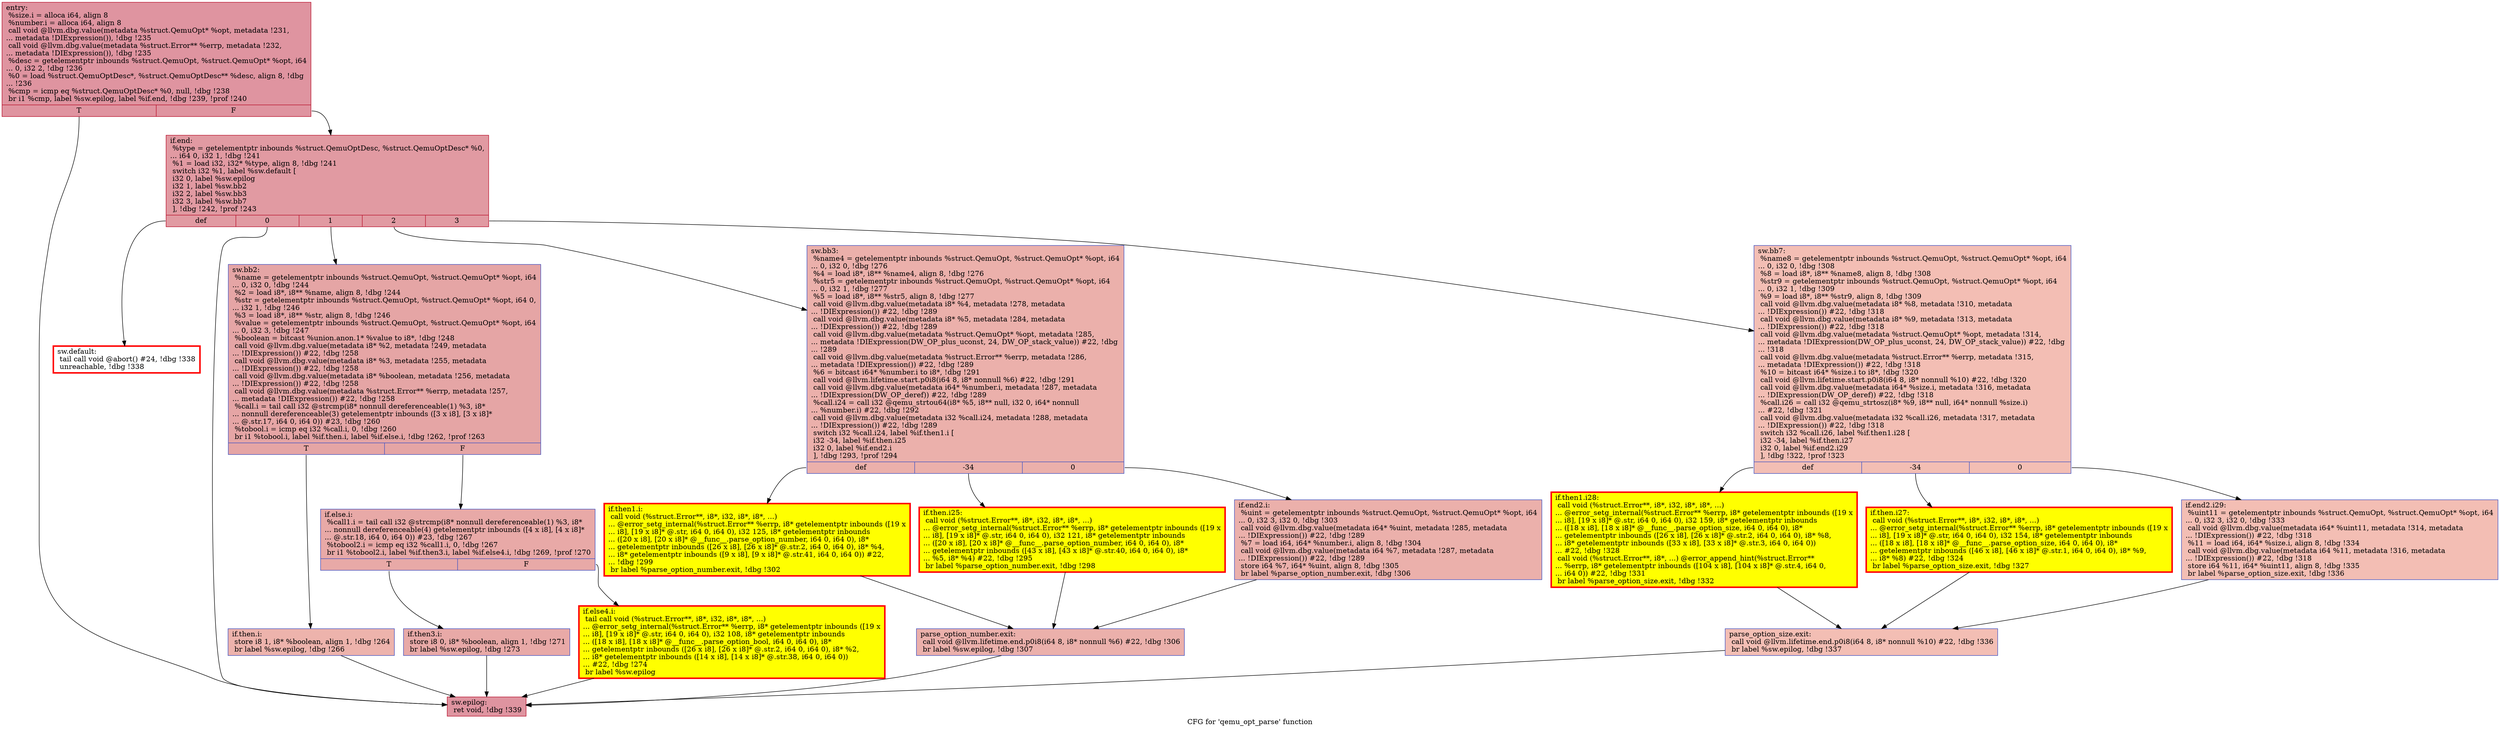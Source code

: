 digraph "CFG for 'qemu_opt_parse' function" {
	label="CFG for 'qemu_opt_parse' function";

	Node0x55ef4233e490 [shape=record,color="#b70d28ff", style=filled, fillcolor="#b70d2870",label="{entry:\l  %size.i = alloca i64, align 8\l  %number.i = alloca i64, align 8\l  call void @llvm.dbg.value(metadata %struct.QemuOpt* %opt, metadata !231,\l... metadata !DIExpression()), !dbg !235\l  call void @llvm.dbg.value(metadata %struct.Error** %errp, metadata !232,\l... metadata !DIExpression()), !dbg !235\l  %desc = getelementptr inbounds %struct.QemuOpt, %struct.QemuOpt* %opt, i64\l... 0, i32 2, !dbg !236\l  %0 = load %struct.QemuOptDesc*, %struct.QemuOptDesc** %desc, align 8, !dbg\l... !236\l  %cmp = icmp eq %struct.QemuOptDesc* %0, null, !dbg !238\l  br i1 %cmp, label %sw.epilog, label %if.end, !dbg !239, !prof !240\l|{<s0>T|<s1>F}}"];
	Node0x55ef4233e490:s0 -> Node0x55ef42341f50;
	Node0x55ef4233e490:s1 -> Node0x55ef42341b50;
	Node0x55ef42341b50 [shape=record,color="#b70d28ff", style=filled, fillcolor="#bb1b2c70",label="{if.end:                                           \l  %type = getelementptr inbounds %struct.QemuOptDesc, %struct.QemuOptDesc* %0,\l... i64 0, i32 1, !dbg !241\l  %1 = load i32, i32* %type, align 8, !dbg !241\l  switch i32 %1, label %sw.default [\l    i32 0, label %sw.epilog\l    i32 1, label %sw.bb2\l    i32 2, label %sw.bb3\l    i32 3, label %sw.bb7\l  ], !dbg !242, !prof !243\l|{<s0>def|<s1>0|<s2>1|<s3>2|<s4>3}}"];
	Node0x55ef42341b50:s0 -> Node0x55ef423422e0;
	Node0x55ef42341b50:s1 -> Node0x55ef42341f50;
	Node0x55ef42341b50:s2 -> Node0x55ef423429a0;
	Node0x55ef42341b50:s3 -> Node0x55ef42343360;
	Node0x55ef42341b50:s4 -> Node0x55ef42343d20;
	Node0x55ef423429a0 [shape=record,color="#3d50c3ff", style=filled, fillcolor="#c5333470",label="{sw.bb2:                                           \l  %name = getelementptr inbounds %struct.QemuOpt, %struct.QemuOpt* %opt, i64\l... 0, i32 0, !dbg !244\l  %2 = load i8*, i8** %name, align 8, !dbg !244\l  %str = getelementptr inbounds %struct.QemuOpt, %struct.QemuOpt* %opt, i64 0,\l... i32 1, !dbg !246\l  %3 = load i8*, i8** %str, align 8, !dbg !246\l  %value = getelementptr inbounds %struct.QemuOpt, %struct.QemuOpt* %opt, i64\l... 0, i32 3, !dbg !247\l  %boolean = bitcast %union.anon.1* %value to i8*, !dbg !248\l  call void @llvm.dbg.value(metadata i8* %2, metadata !249, metadata\l... !DIExpression()) #22, !dbg !258\l  call void @llvm.dbg.value(metadata i8* %3, metadata !255, metadata\l... !DIExpression()) #22, !dbg !258\l  call void @llvm.dbg.value(metadata i8* %boolean, metadata !256, metadata\l... !DIExpression()) #22, !dbg !258\l  call void @llvm.dbg.value(metadata %struct.Error** %errp, metadata !257,\l... metadata !DIExpression()) #22, !dbg !258\l  %call.i = tail call i32 @strcmp(i8* nonnull dereferenceable(1) %3, i8*\l... nonnull dereferenceable(3) getelementptr inbounds ([3 x i8], [3 x i8]*\l... @.str.17, i64 0, i64 0)) #23, !dbg !260\l  %tobool.i = icmp eq i32 %call.i, 0, !dbg !260\l  br i1 %tobool.i, label %if.then.i, label %if.else.i, !dbg !262, !prof !263\l|{<s0>T|<s1>F}}"];
	Node0x55ef423429a0:s0 -> Node0x55ef42487530;
	Node0x55ef423429a0:s1 -> Node0x55ef42474610;
	Node0x55ef42487530 [shape=record,color="#3d50c3ff", style=filled, fillcolor="#d6524470",label="{if.then.i:                                        \l  store i8 1, i8* %boolean, align 1, !dbg !264\l  br label %sw.epilog, !dbg !266\l}"];
	Node0x55ef42487530 -> Node0x55ef42341f50;
	Node0x55ef42474610 [shape=record,color="#3d50c3ff", style=filled, fillcolor="#ca3b3770",label="{if.else.i:                                        \l  %call1.i = tail call i32 @strcmp(i8* nonnull dereferenceable(1) %3, i8*\l... nonnull dereferenceable(4) getelementptr inbounds ([4 x i8], [4 x i8]*\l... @.str.18, i64 0, i64 0)) #23, !dbg !267\l  %tobool2.i = icmp eq i32 %call1.i, 0, !dbg !267\l  br i1 %tobool2.i, label %if.then3.i, label %if.else4.i, !dbg !269, !prof !270\l|{<s0>T|<s1>F}}"];
	Node0x55ef42474610:s0 -> Node0x55ef4246ca50;
	Node0x55ef42474610:s1 -> Node0x55ef4247c2d0;
	Node0x55ef4246ca50 [shape=record,color="#3d50c3ff", style=filled, fillcolor="#ca3b3770",label="{if.then3.i:                                       \l  store i8 0, i8* %boolean, align 1, !dbg !271\l  br label %sw.epilog, !dbg !273\l}"];
	Node0x55ef4246ca50 -> Node0x55ef42341f50;
	Node0x55ef4247c2d0 [shape=record,penwidth=3.0, style="filled", color="red", fillcolor="yellow",label="{if.else4.i:                                       \l  tail call void (%struct.Error**, i8*, i32, i8*, i8*, ...)\l... @error_setg_internal(%struct.Error** %errp, i8* getelementptr inbounds ([19 x\l... i8], [19 x i8]* @.str, i64 0, i64 0), i32 108, i8* getelementptr inbounds\l... ([18 x i8], [18 x i8]* @__func__.parse_option_bool, i64 0, i64 0), i8*\l... getelementptr inbounds ([26 x i8], [26 x i8]* @.str.2, i64 0, i64 0), i8* %2,\l... i8* getelementptr inbounds ([14 x i8], [14 x i8]* @.str.38, i64 0, i64 0))\l... #22, !dbg !274\l  br label %sw.epilog\l}"];
	Node0x55ef4247c2d0 -> Node0x55ef42341f50;
	Node0x55ef42343360 [shape=record,color="#3d50c3ff", style=filled, fillcolor="#d24b4070",label="{sw.bb3:                                           \l  %name4 = getelementptr inbounds %struct.QemuOpt, %struct.QemuOpt* %opt, i64\l... 0, i32 0, !dbg !276\l  %4 = load i8*, i8** %name4, align 8, !dbg !276\l  %str5 = getelementptr inbounds %struct.QemuOpt, %struct.QemuOpt* %opt, i64\l... 0, i32 1, !dbg !277\l  %5 = load i8*, i8** %str5, align 8, !dbg !277\l  call void @llvm.dbg.value(metadata i8* %4, metadata !278, metadata\l... !DIExpression()) #22, !dbg !289\l  call void @llvm.dbg.value(metadata i8* %5, metadata !284, metadata\l... !DIExpression()) #22, !dbg !289\l  call void @llvm.dbg.value(metadata %struct.QemuOpt* %opt, metadata !285,\l... metadata !DIExpression(DW_OP_plus_uconst, 24, DW_OP_stack_value)) #22, !dbg\l... !289\l  call void @llvm.dbg.value(metadata %struct.Error** %errp, metadata !286,\l... metadata !DIExpression()) #22, !dbg !289\l  %6 = bitcast i64* %number.i to i8*, !dbg !291\l  call void @llvm.lifetime.start.p0i8(i64 8, i8* nonnull %6) #22, !dbg !291\l  call void @llvm.dbg.value(metadata i64* %number.i, metadata !287, metadata\l... !DIExpression(DW_OP_deref)) #22, !dbg !289\l  %call.i24 = call i32 @qemu_strtou64(i8* %5, i8** null, i32 0, i64* nonnull\l... %number.i) #22, !dbg !292\l  call void @llvm.dbg.value(metadata i32 %call.i24, metadata !288, metadata\l... !DIExpression()) #22, !dbg !289\l  switch i32 %call.i24, label %if.then1.i [\l    i32 -34, label %if.then.i25\l    i32 0, label %if.end2.i\l  ], !dbg !293, !prof !294\l|{<s0>def|<s1>-34|<s2>0}}"];
	Node0x55ef42343360:s0 -> Node0x55ef422bc6c0;
	Node0x55ef42343360:s1 -> Node0x55ef424918a0;
	Node0x55ef42343360:s2 -> Node0x55ef4233b590;
	Node0x55ef424918a0 [shape=record,penwidth=3.0, style="filled", color="red", fillcolor="yellow",label="{if.then.i25:                                      \l  call void (%struct.Error**, i8*, i32, i8*, i8*, ...)\l... @error_setg_internal(%struct.Error** %errp, i8* getelementptr inbounds ([19 x\l... i8], [19 x i8]* @.str, i64 0, i64 0), i32 121, i8* getelementptr inbounds\l... ([20 x i8], [20 x i8]* @__func__.parse_option_number, i64 0, i64 0), i8*\l... getelementptr inbounds ([43 x i8], [43 x i8]* @.str.40, i64 0, i64 0), i8*\l... %5, i8* %4) #22, !dbg !295\l  br label %parse_option_number.exit, !dbg !298\l}"];
	Node0x55ef424918a0 -> Node0x55ef42344dc0;
	Node0x55ef422bc6c0 [shape=record,penwidth=3.0, style="filled", color="red", fillcolor="yellow",label="{if.then1.i:                                       \l  call void (%struct.Error**, i8*, i32, i8*, i8*, ...)\l... @error_setg_internal(%struct.Error** %errp, i8* getelementptr inbounds ([19 x\l... i8], [19 x i8]* @.str, i64 0, i64 0), i32 125, i8* getelementptr inbounds\l... ([20 x i8], [20 x i8]* @__func__.parse_option_number, i64 0, i64 0), i8*\l... getelementptr inbounds ([26 x i8], [26 x i8]* @.str.2, i64 0, i64 0), i8* %4,\l... i8* getelementptr inbounds ([9 x i8], [9 x i8]* @.str.41, i64 0, i64 0)) #22,\l... !dbg !299\l  br label %parse_option_number.exit, !dbg !302\l}"];
	Node0x55ef422bc6c0 -> Node0x55ef42344dc0;
	Node0x55ef4233b590 [shape=record,color="#3d50c3ff", style=filled, fillcolor="#d24b4070",label="{if.end2.i:                                        \l  %uint = getelementptr inbounds %struct.QemuOpt, %struct.QemuOpt* %opt, i64\l... 0, i32 3, i32 0, !dbg !303\l  call void @llvm.dbg.value(metadata i64* %uint, metadata !285, metadata\l... !DIExpression()) #22, !dbg !289\l  %7 = load i64, i64* %number.i, align 8, !dbg !304\l  call void @llvm.dbg.value(metadata i64 %7, metadata !287, metadata\l... !DIExpression()) #22, !dbg !289\l  store i64 %7, i64* %uint, align 8, !dbg !305\l  br label %parse_option_number.exit, !dbg !306\l}"];
	Node0x55ef4233b590 -> Node0x55ef42344dc0;
	Node0x55ef42344dc0 [shape=record,color="#3d50c3ff", style=filled, fillcolor="#d24b4070",label="{parse_option_number.exit:                         \l  call void @llvm.lifetime.end.p0i8(i64 8, i8* nonnull %6) #22, !dbg !306\l  br label %sw.epilog, !dbg !307\l}"];
	Node0x55ef42344dc0 -> Node0x55ef42341f50;
	Node0x55ef42343d20 [shape=record,color="#3d50c3ff", style=filled, fillcolor="#e36c5570",label="{sw.bb7:                                           \l  %name8 = getelementptr inbounds %struct.QemuOpt, %struct.QemuOpt* %opt, i64\l... 0, i32 0, !dbg !308\l  %8 = load i8*, i8** %name8, align 8, !dbg !308\l  %str9 = getelementptr inbounds %struct.QemuOpt, %struct.QemuOpt* %opt, i64\l... 0, i32 1, !dbg !309\l  %9 = load i8*, i8** %str9, align 8, !dbg !309\l  call void @llvm.dbg.value(metadata i8* %8, metadata !310, metadata\l... !DIExpression()) #22, !dbg !318\l  call void @llvm.dbg.value(metadata i8* %9, metadata !313, metadata\l... !DIExpression()) #22, !dbg !318\l  call void @llvm.dbg.value(metadata %struct.QemuOpt* %opt, metadata !314,\l... metadata !DIExpression(DW_OP_plus_uconst, 24, DW_OP_stack_value)) #22, !dbg\l... !318\l  call void @llvm.dbg.value(metadata %struct.Error** %errp, metadata !315,\l... metadata !DIExpression()) #22, !dbg !318\l  %10 = bitcast i64* %size.i to i8*, !dbg !320\l  call void @llvm.lifetime.start.p0i8(i64 8, i8* nonnull %10) #22, !dbg !320\l  call void @llvm.dbg.value(metadata i64* %size.i, metadata !316, metadata\l... !DIExpression(DW_OP_deref)) #22, !dbg !318\l  %call.i26 = call i32 @qemu_strtosz(i8* %9, i8** null, i64* nonnull %size.i)\l... #22, !dbg !321\l  call void @llvm.dbg.value(metadata i32 %call.i26, metadata !317, metadata\l... !DIExpression()) #22, !dbg !318\l  switch i32 %call.i26, label %if.then1.i28 [\l    i32 -34, label %if.then.i27\l    i32 0, label %if.end2.i29\l  ], !dbg !322, !prof !323\l|{<s0>def|<s1>-34|<s2>0}}"];
	Node0x55ef42343d20:s0 -> Node0x55ef4230d600;
	Node0x55ef42343d20:s1 -> Node0x55ef422833a0;
	Node0x55ef42343d20:s2 -> Node0x55ef42229430;
	Node0x55ef422833a0 [shape=record,penwidth=3.0, style="filled", color="red", fillcolor="yellow",label="{if.then.i27:                                      \l  call void (%struct.Error**, i8*, i32, i8*, i8*, ...)\l... @error_setg_internal(%struct.Error** %errp, i8* getelementptr inbounds ([19 x\l... i8], [19 x i8]* @.str, i64 0, i64 0), i32 154, i8* getelementptr inbounds\l... ([18 x i8], [18 x i8]* @__func__.parse_option_size, i64 0, i64 0), i8*\l... getelementptr inbounds ([46 x i8], [46 x i8]* @.str.1, i64 0, i64 0), i8* %9,\l... i8* %8) #22, !dbg !324\l  br label %parse_option_size.exit, !dbg !327\l}"];
	Node0x55ef422833a0 -> Node0x55ef4246efb0;
	Node0x55ef4230d600 [shape=record,penwidth=3.0, style="filled", color="red", fillcolor="yellow",label="{if.then1.i28:                                     \l  call void (%struct.Error**, i8*, i32, i8*, i8*, ...)\l... @error_setg_internal(%struct.Error** %errp, i8* getelementptr inbounds ([19 x\l... i8], [19 x i8]* @.str, i64 0, i64 0), i32 159, i8* getelementptr inbounds\l... ([18 x i8], [18 x i8]* @__func__.parse_option_size, i64 0, i64 0), i8*\l... getelementptr inbounds ([26 x i8], [26 x i8]* @.str.2, i64 0, i64 0), i8* %8,\l... i8* getelementptr inbounds ([33 x i8], [33 x i8]* @.str.3, i64 0, i64 0))\l... #22, !dbg !328\l  call void (%struct.Error**, i8*, ...) @error_append_hint(%struct.Error**\l... %errp, i8* getelementptr inbounds ([104 x i8], [104 x i8]* @.str.4, i64 0,\l... i64 0)) #22, !dbg !331\l  br label %parse_option_size.exit, !dbg !332\l}"];
	Node0x55ef4230d600 -> Node0x55ef4246efb0;
	Node0x55ef42229430 [shape=record,color="#3d50c3ff", style=filled, fillcolor="#e36c5570",label="{if.end2.i29:                                      \l  %uint11 = getelementptr inbounds %struct.QemuOpt, %struct.QemuOpt* %opt, i64\l... 0, i32 3, i32 0, !dbg !333\l  call void @llvm.dbg.value(metadata i64* %uint11, metadata !314, metadata\l... !DIExpression()) #22, !dbg !318\l  %11 = load i64, i64* %size.i, align 8, !dbg !334\l  call void @llvm.dbg.value(metadata i64 %11, metadata !316, metadata\l... !DIExpression()) #22, !dbg !318\l  store i64 %11, i64* %uint11, align 8, !dbg !335\l  br label %parse_option_size.exit, !dbg !336\l}"];
	Node0x55ef42229430 -> Node0x55ef4246efb0;
	Node0x55ef4246efb0 [shape=record,color="#3d50c3ff", style=filled, fillcolor="#e36c5570",label="{parse_option_size.exit:                           \l  call void @llvm.lifetime.end.p0i8(i64 8, i8* nonnull %10) #22, !dbg !336\l  br label %sw.epilog, !dbg !337\l}"];
	Node0x55ef4246efb0 -> Node0x55ef42341f50;
	Node0x55ef423422e0 [shape=record,penwidth=3.0, color="red",label="{sw.default:                                       \l  tail call void @abort() #24, !dbg !338\l  unreachable, !dbg !338\l}"];
	Node0x55ef42341f50 [shape=record,color="#b70d28ff", style=filled, fillcolor="#b70d2870",label="{sw.epilog:                                        \l  ret void, !dbg !339\l}"];
}
